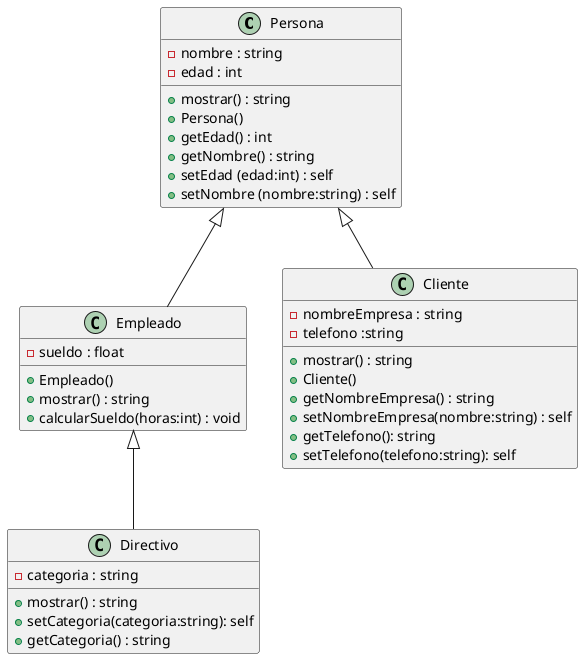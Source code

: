 @startuml ejemplo
    class Persona{
        - nombre : string
        - edad : int
        
        + mostrar() : string
        + Persona()
        + getEdad() : int
        + getNombre() : string
        + setEdad (edad:int) : self
        + setNombre (nombre:string) : self
    }

    class Empleado{
        - sueldo : float

        + Empleado()
        + mostrar() : string
        + calcularSueldo(horas:int) : void
    }

    class Cliente{
        - nombreEmpresa : string 
        - telefono :string

        + mostrar() : string
        + Cliente()
        + getNombreEmpresa() : string
        + setNombreEmpresa(nombre:string) : self
        + getTelefono(): string
        + setTelefono(telefono:string): self
    }

    class Directivo{
        - categoria : string
        
        + mostrar() : string
        + setCategoria(categoria:string): self
        + getCategoria() : string
    }

    Persona <|-- Empleado
    Persona <|-- Cliente
    Empleado <|-- Directivo
@enduml